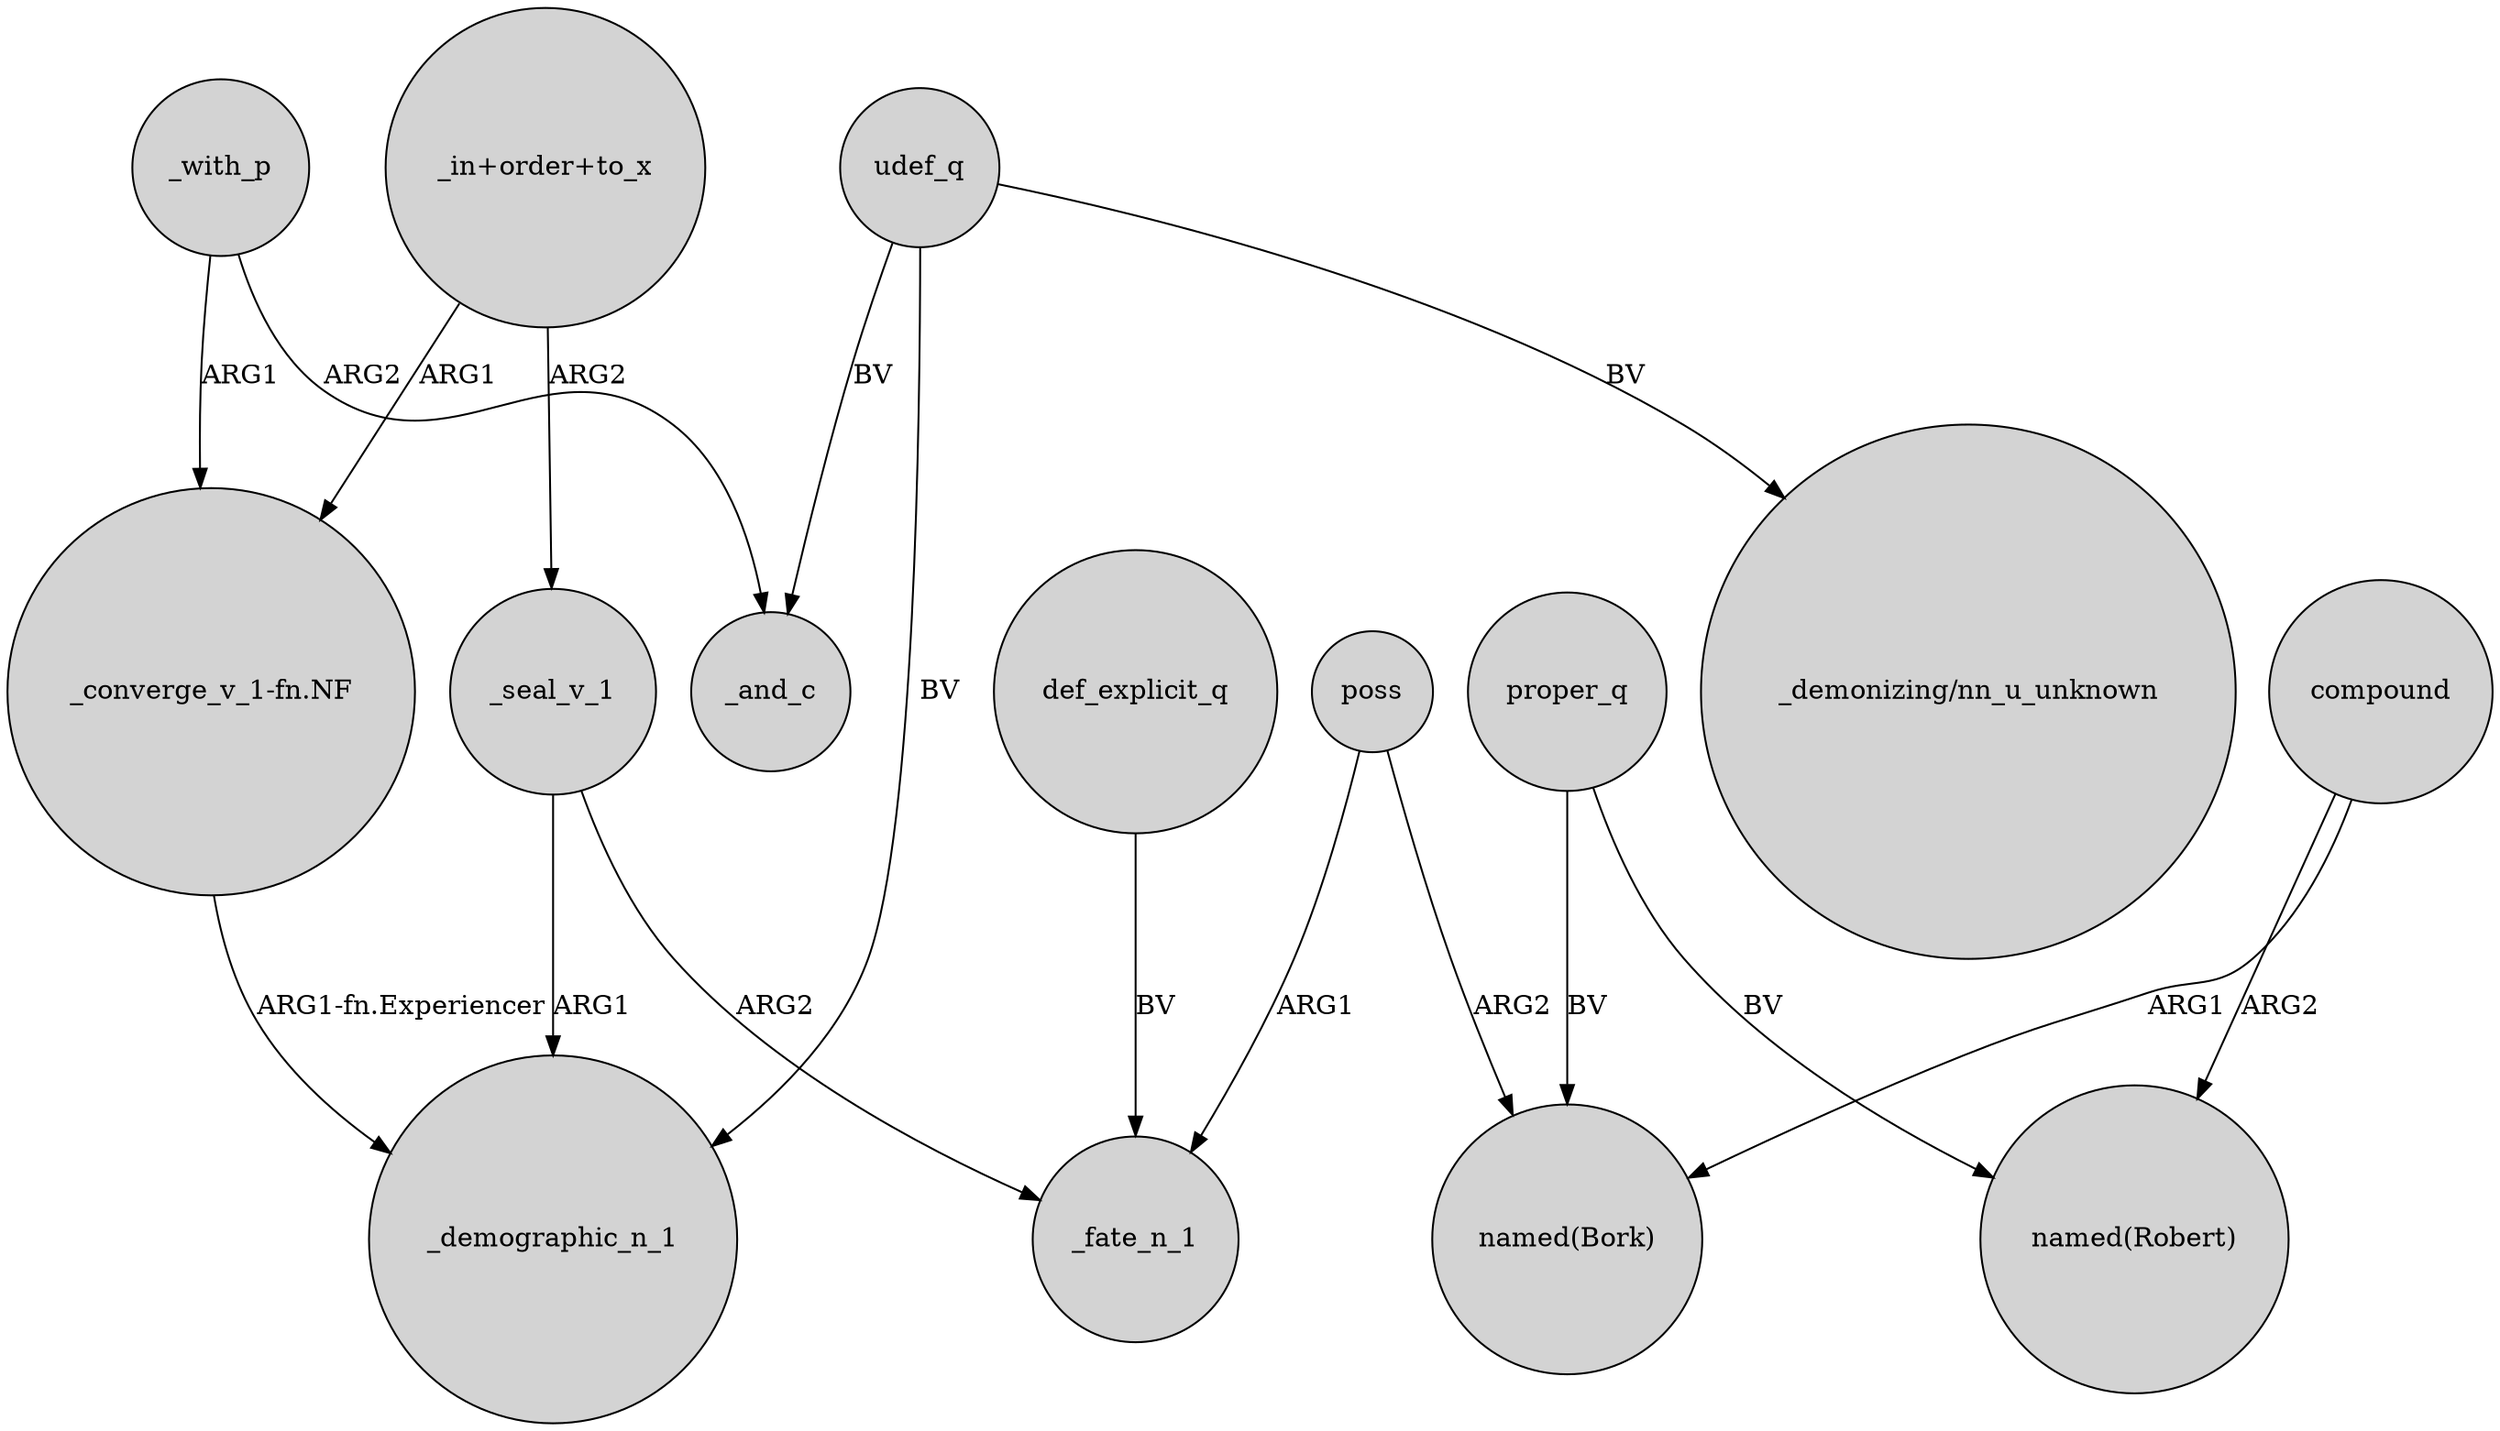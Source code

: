 digraph {
	node [shape=circle style=filled]
	"_converge_v_1-fn.NF" -> _demographic_n_1 [label="ARG1-fn.Experiencer"]
	_with_p -> _and_c [label=ARG2]
	_seal_v_1 -> _demographic_n_1 [label=ARG1]
	poss -> "named(Bork)" [label=ARG2]
	udef_q -> "_demonizing/nn_u_unknown" [label=BV]
	"_in+order+to_x" -> _seal_v_1 [label=ARG2]
	_seal_v_1 -> _fate_n_1 [label=ARG2]
	def_explicit_q -> _fate_n_1 [label=BV]
	compound -> "named(Bork)" [label=ARG1]
	proper_q -> "named(Bork)" [label=BV]
	proper_q -> "named(Robert)" [label=BV]
	udef_q -> _and_c [label=BV]
	compound -> "named(Robert)" [label=ARG2]
	"_in+order+to_x" -> "_converge_v_1-fn.NF" [label=ARG1]
	poss -> _fate_n_1 [label=ARG1]
	_with_p -> "_converge_v_1-fn.NF" [label=ARG1]
	udef_q -> _demographic_n_1 [label=BV]
}
